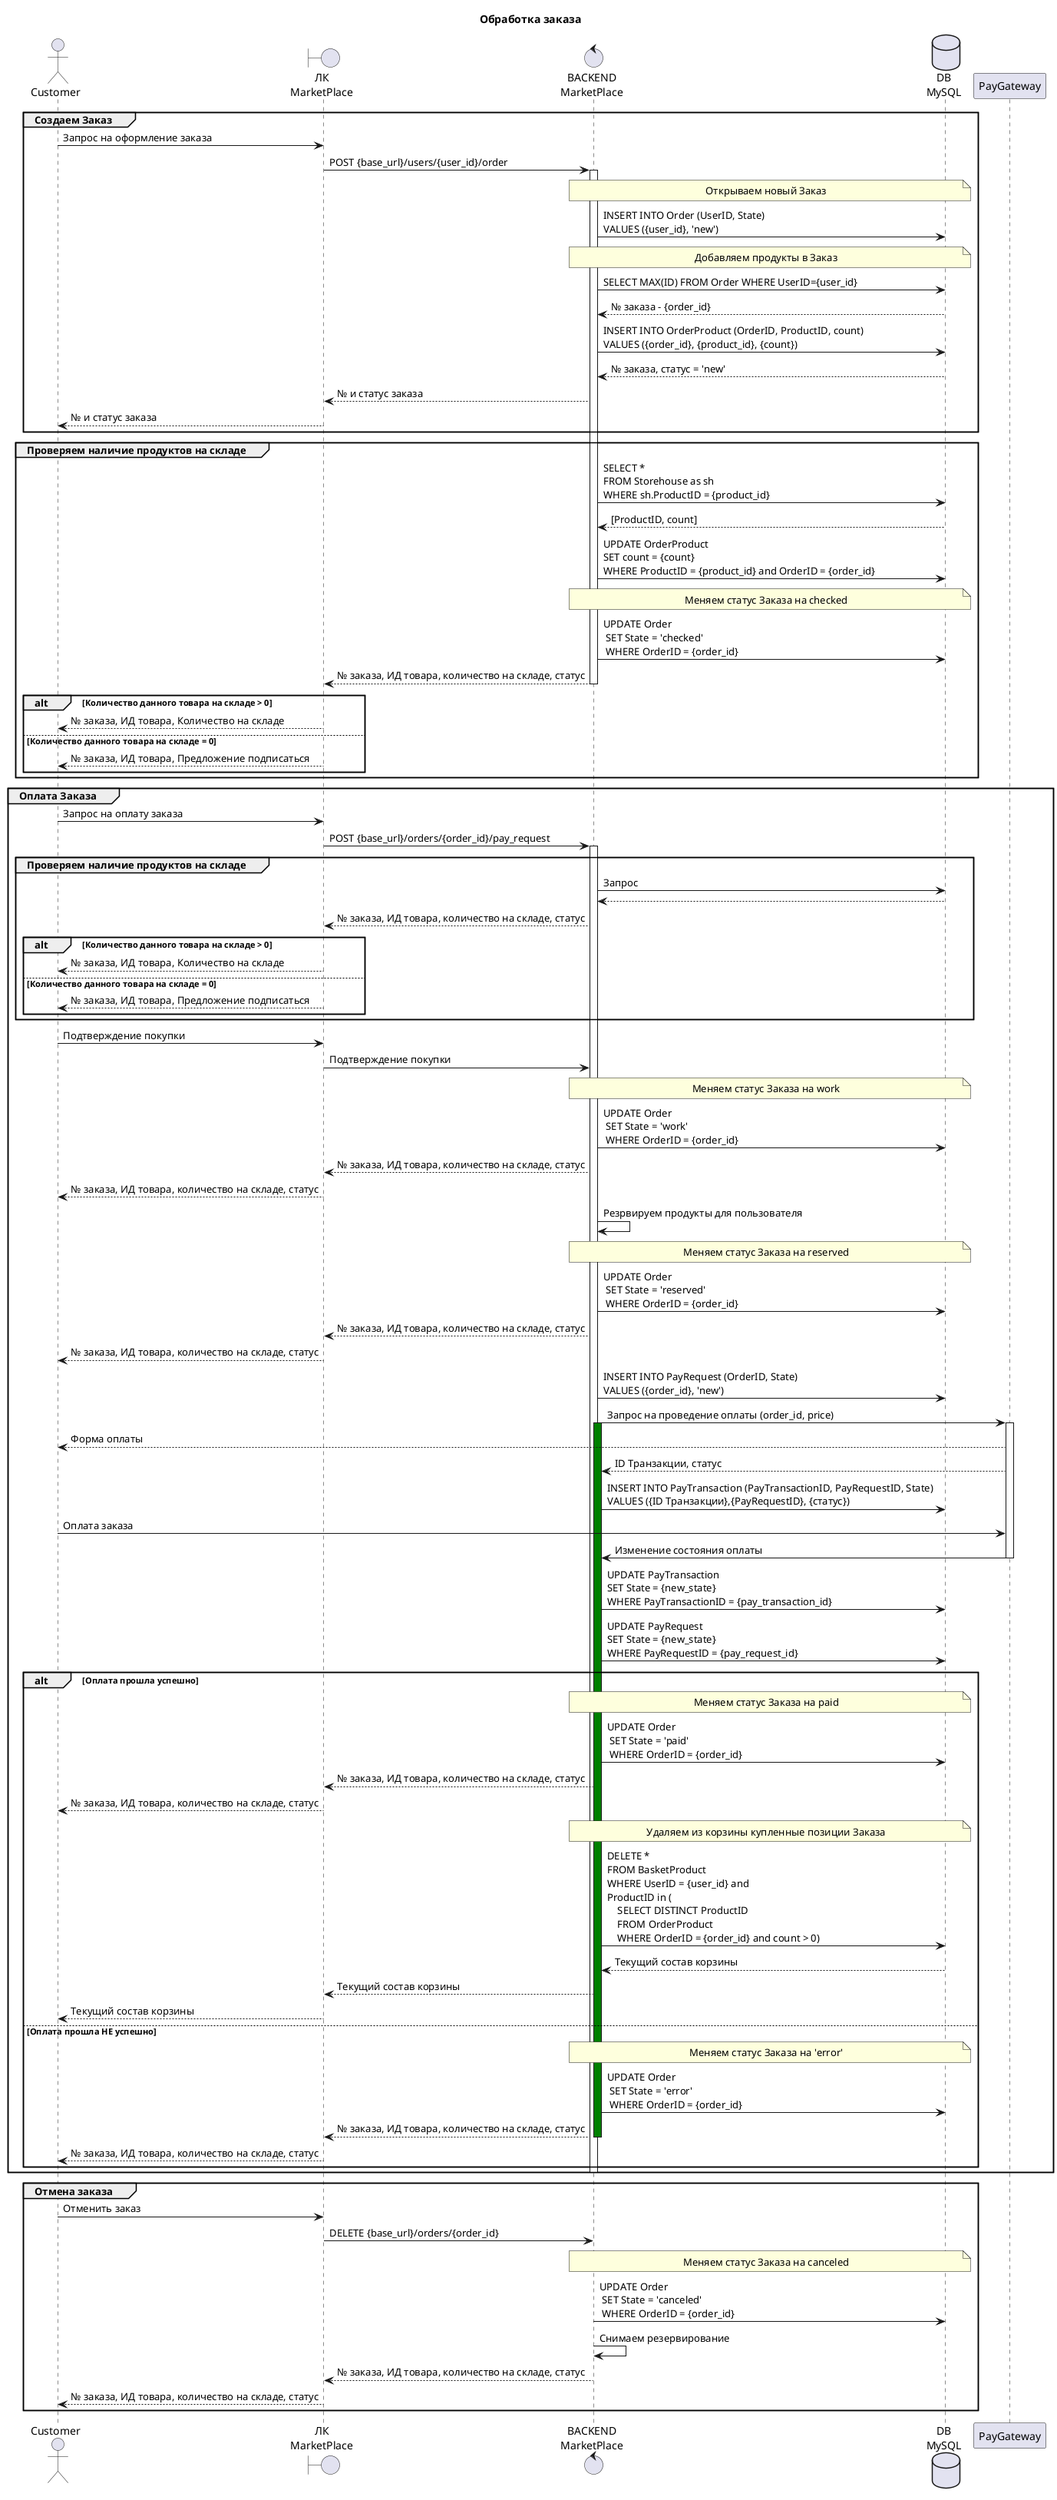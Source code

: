 @startuml
hide unlinked
title Обработка заказа

actor Customer as C 
boundary "ЛК\nMarketPlace"	as MP
control "BACKEND\nMarketPlace"	as CMP
database "DB\nMySQL" as DB
participant PayGateway as PG
queue Kafka as K
control "BACKEND\nStorehouse"	as CSH
actor UserSH as USH

group Создаем Заказ
C -> MP : Запрос на оформление заказа
MP -> CMP : POST {base_url}/users/{user_id}/order
activate CMP

note over CMP, DB : Открываем новый Заказ
CMP -> DB : INSERT INTO Order (UserID, State)\nVALUES ({user_id}, 'new')

note over CMP, DB : Добавляем продукты в Заказ
CMP -> DB : SELECT MAX(ID) FROM Order WHERE UserID={user_id}
CMP <-- DB : № заказа - {order_id}

CMP -> DB : INSERT INTO OrderProduct (OrderID, ProductID, count)\nVALUES ({order_id}, {product_id}, {count})

CMP <-- DB : № заказа, статус = 'new'
MP <-- CMP : № и статус заказа
C <-- MP : № и статус заказа
end 

group Проверяем наличие продуктов на складе
	CMP -> DB : SELECT * \nFROM Storehouse as sh\nWHERE sh.ProductID = {product_id}
	CMP <-- DB : [ProductID, count]

	CMP -> DB : UPDATE OrderProduct\nSET count = {count}\nWHERE ProductID = {product_id} and OrderID = {order_id}
	note over CMP, DB : Меняем статус Заказа на checked

	CMP -> DB : UPDATE Order\n SET State = 'checked'\n WHERE OrderID = {order_id}

	MP <-- CMP : № заказа, ИД товара, количество на складе, статус
	deactivate CMP

	alt Количество данного товара на складе > 0
		C <-- MP : № заказа, ИД товара, Количество на складе
	else Количество данного товара на складе = 0
		C <-- MP : № заказа, ИД товара, Предложение подписаться
	end
end

group Оплата Заказа
	C -> MP : Запрос на оплату заказа
	MP -> CMP : POST {base_url}/orders/{order_id}/pay_request
	activate CMP
	group Проверяем наличие продуктов на складе
		CMP -> DB : Запрос
		CMP <-- DB
		MP <-- CMP : № заказа, ИД товара, количество на складе, статус
		alt Количество данного товара на складе > 0
		C <-- MP : № заказа, ИД товара, Количество на складе
		else Количество данного товара на складе = 0
		C <-- MP : № заказа, ИД товара, Предложение подписаться
		end
	end
	C -> MP : Подтверждение покупки
	MP -> CMP : Подтверждение покупки

	note over CMP, DB : Меняем статус Заказа на work

	CMP -> DB : UPDATE Order\n SET State = 'work'\n WHERE OrderID = {order_id}

	MP <-- CMP : № заказа, ИД товара, количество на складе, статус
	C <-- MP : № заказа, ИД товара, количество на складе, статус

	CMP -> CMP : Резрвируем продукты для пользователя
	note over CMP, DB : Меняем статус Заказа на reserved

	CMP -> DB : UPDATE Order\n SET State = 'reserved'\n WHERE OrderID = {order_id}

	MP <-- CMP : № заказа, ИД товара, количество на складе, статус
	C <-- MP : № заказа, ИД товара, количество на складе, статус

	CMP -> DB : INSERT INTO PayRequest (OrderID, State)\nVALUES ({order_id}, 'new')
	CMP -> PG : Запрос на проведение оплаты (order_id, price)
	activate PG
	activate CMP #green
	C <-- PG : Форма оплаты
	CMP <-- PG : ID Транзакции, статус
	CMP -> DB : INSERT INTO PayTransaction (PayTransactionID, PayRequestID, State)\nVALUES ({ID Транзакции},{PayRequestID}, {статус})
	C -> PG : Оплата заказа
	PG -> CMP : Изменение состояния оплаты
	deactivate PG
	CMP -> DB : UPDATE PayTransaction\nSET State = {new_state}\nWHERE PayTransactionID = {pay_transaction_id}
	CMP -> DB : UPDATE PayRequest\nSET State = {new_state}\nWHERE PayRequestID = {pay_request_id}

	alt Оплата прошла успешно
		note over CMP, DB : Меняем статус Заказа на paid
		CMP -> DB : UPDATE Order\n SET State = 'paid'\n WHERE OrderID = {order_id}

		MP <-- CMP : № заказа, ИД товара, количество на складе, статус
		C <-- MP : № заказа, ИД товара, количество на складе, статус

		note over CMP, DB : Удаляем из корзины купленные позиции Заказа
		CMP -> DB : DELETE *\nFROM BasketProduct\nWHERE UserID = {user_id} and\nProductID in (\n    SELECT DISTINCT ProductID\n    FROM OrderProduct\n    WHERE OrderID = {order_id} and count > 0)
		CMP <-- DB : Текущий состав корзины
		MP <-- CMP : Текущий состав корзины
		C <-- MP : Текущий состав корзины
	else Оплата прошла НЕ успешно 
		note over CMP, DB : Меняем статус Заказа на 'error'
		CMP -> DB : UPDATE Order\n SET State = 'error'\n WHERE OrderID = {order_id}

		MP <-- CMP : № заказа, ИД товара, количество на складе, статус
		deactivate CMP
		C <-- MP : № заказа, ИД товара, количество на складе, статус
	end
	deactivate CMP
end

group Отмена заказа
C -> MP : Отменить заказ
MP -> CMP : DELETE {base_url}/orders/{order_id}
note over CMP, DB : Меняем статус Заказа на canceled
CMP -> DB : UPDATE Order\n SET State = 'canceled'\n WHERE OrderID = {order_id}
CMP -> CMP : Снимаем резервирование
MP <-- CMP : № заказа, ИД товара, количество на складе, статус
C <-- MP : № заказа, ИД товара, количество на складе, статус
end
@enduml
